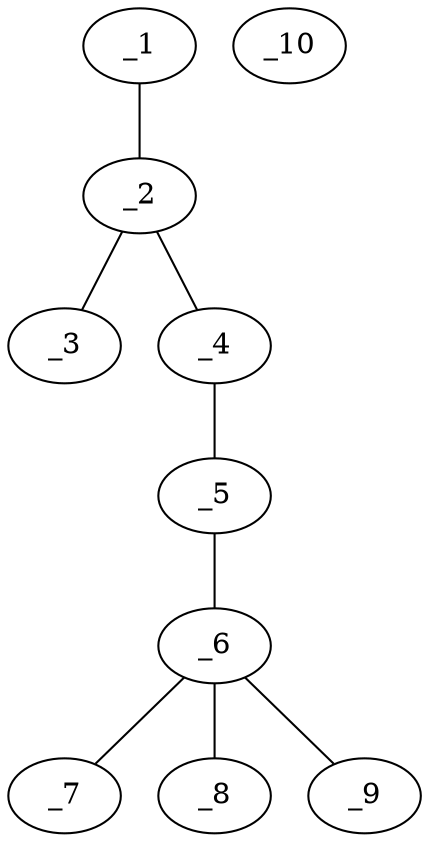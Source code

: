 graph molid638636 {
	_1	 [charge=0,
		chem=1,
		symbol="C  ",
		x="6.4586",
		y="-0.2932"];
	_2	 [charge=0,
		chem=1,
		symbol="C  ",
		x="5.5926",
		y="0.2068"];
	_1 -- _2	 [valence=1];
	_3	 [charge=0,
		chem=2,
		symbol="O  ",
		x="5.5926",
		y="1.2068"];
	_2 -- _3	 [valence=2];
	_4	 [charge=0,
		chem=1,
		symbol="C  ",
		x="4.7266",
		y="-0.2932"];
	_2 -- _4	 [valence=1];
	_5	 [charge=0,
		chem=1,
		symbol="C  ",
		x="3.8605",
		y="0.2068"];
	_4 -- _5	 [valence=1];
	_6	 [charge=1,
		chem=4,
		symbol="N  ",
		x="2.9945",
		y="-0.2932"];
	_5 -- _6	 [valence=1];
	_7	 [charge=0,
		chem=1,
		symbol="C  ",
		x="2.5878",
		y="-1.2068"];
	_6 -- _7	 [valence=1];
	_8	 [charge=0,
		chem=1,
		symbol="C  ",
		x="2.7866",
		y="0.6849"];
	_6 -- _8	 [valence=1];
	_9	 [charge=0,
		chem=1,
		symbol="C  ",
		x="3.7377",
		y="-0.9624"];
	_6 -- _9	 [valence=1];
	_10	 [charge="-1",
		chem=21,
		symbol="I  ",
		x=2,
		y="-0.1887"];
}
